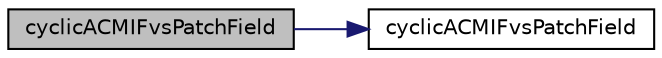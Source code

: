 digraph "cyclicACMIFvsPatchField"
{
  bgcolor="transparent";
  edge [fontname="Helvetica",fontsize="10",labelfontname="Helvetica",labelfontsize="10"];
  node [fontname="Helvetica",fontsize="10",shape=record];
  rankdir="LR";
  Node108 [label="cyclicACMIFvsPatchField",height=0.2,width=0.4,color="black", fillcolor="grey75", style="filled", fontcolor="black"];
  Node108 -> Node109 [color="midnightblue",fontsize="10",style="solid",fontname="Helvetica"];
  Node109 [label="cyclicACMIFvsPatchField",height=0.2,width=0.4,color="black",URL="$a23201.html#a61c547cbe3b618c6ec9d8f7edd123585",tooltip="Construct from patch and internal field. "];
}
